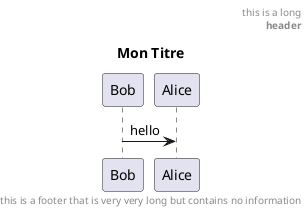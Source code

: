 {
  "sha1": "1lcct0e45huc9m1flka3l6eqkp4gbxa",
  "insertion": {
    "when": "2024-05-30T20:48:19.726Z",
    "user": "plantuml@gmail.com"
  }
}
@startuml

title Mon Titre

Bob -> Alice : hello

left footer
this is a footer that is very very long but contains no information
endfooter

right header
this is a long
<b>header</b>
end header

@enduml
